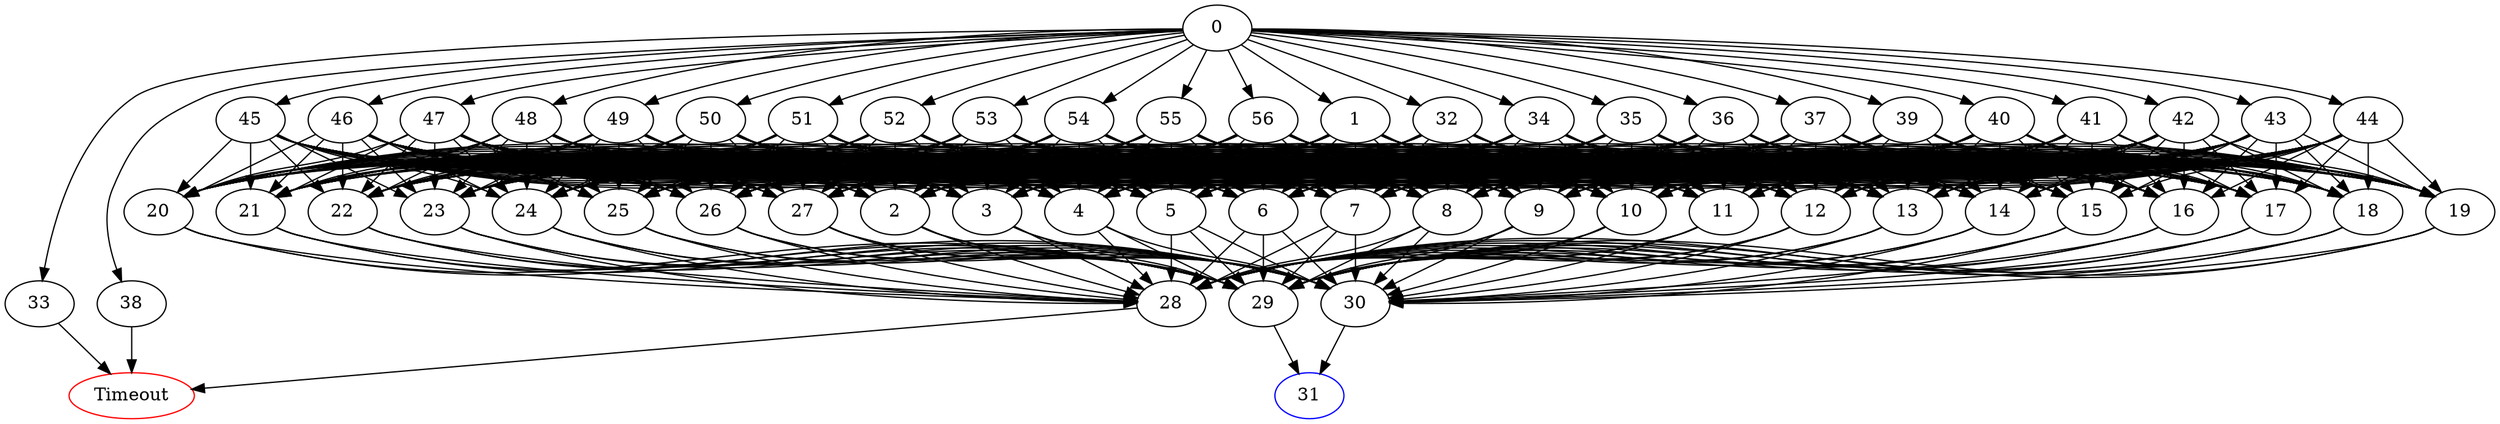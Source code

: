 digraph G {
	0 -> 1;
	0 -> 32;
	0 -> 33;
	0 -> 34;
	0 -> 35;
	0 -> 36;
	0 -> 37;
	0 -> 38;
	0 -> 39;
	0 -> 40;
	0 -> 41;
	0 -> 42;
	0 -> 43;
	0 -> 44;
	0 -> 45;
	0 -> 46;
	0 -> 47;
	0 -> 48;
	0 -> 49;
	0 -> 50;
	0 -> 51;
	0 -> 52;
	0 -> 53;
	0 -> 54;
	0 -> 55;
	0 -> 56;
	1 -> 2;
	1 -> 3;
	1 -> 4;
	1 -> 5;
	1 -> 6;
	1 -> 7;
	1 -> 8;
	1 -> 9;
	1 -> 10;
	1 -> 11;
	1 -> 12;
	1 -> 13;
	1 -> 14;
	1 -> 15;
	1 -> 16;
	1 -> 17;
	1 -> 18;
	1 -> 19;
	1 -> 20;
	1 -> 21;
	1 -> 22;
	1 -> 23;
	1 -> 24;
	1 -> 25;
	1 -> 26;
	1 -> 27;
	2 -> 28;
	2 -> 29;
	2 -> 30;
	3 -> 28;
	3 -> 29;
	3 -> 30;
	4 -> 28;
	4 -> 29;
	4 -> 30;
	5 -> 28;
	5 -> 29;
	5 -> 30;
	6 -> 28;
	6 -> 29;
	6 -> 30;
	7 -> 28;
	7 -> 29;
	7 -> 30;
	8 -> 28;
	8 -> 29;
	8 -> 30;
	9 -> 28;
	9 -> 29;
	9 -> 30;
	10 -> 28;
	10 -> 29;
	10 -> 30;
	11 -> 28;
	11 -> 29;
	11 -> 30;
	12 -> 28;
	12 -> 29;
	12 -> 30;
	13 -> 28;
	13 -> 29;
	13 -> 30;
	14 -> 28;
	14 -> 29;
	14 -> 30;
	15 -> 28;
	15 -> 29;
	15 -> 30;
	16 -> 28;
	16 -> 29;
	16 -> 30;
	17 -> 28;
	17 -> 29;
	17 -> 30;
	18 -> 28;
	18 -> 29;
	18 -> 30;
	19 -> 28;
	19 -> 29;
	19 -> 30;
	20 -> 28;
	20 -> 29;
	20 -> 30;
	21 -> 28;
	21 -> 29;
	21 -> 30;
	22 -> 28;
	22 -> 29;
	22 -> 30;
	23 -> 28;
	23 -> 29;
	23 -> 30;
	24 -> 28;
	24 -> 29;
	24 -> 30;
	25 -> 28;
	25 -> 29;
	25 -> 30;
	26 -> 28;
	26 -> 29;
	26 -> 30;
	27 -> 28;
	27 -> 29;
	27 -> 30;
	28 -> "Timeout";
Timeout [color=red];
	29 -> "31";
31 [color=blue];
	30 -> "31";
31 [color=blue];
	32 -> 2;
	32 -> 3;
	32 -> 4;
	32 -> 5;
	32 -> 6;
	32 -> 7;
	32 -> 8;
	32 -> 9;
	32 -> 10;
	32 -> 11;
	32 -> 12;
	32 -> 13;
	32 -> 14;
	32 -> 15;
	32 -> 16;
	32 -> 17;
	32 -> 18;
	32 -> 19;
	32 -> 20;
	32 -> 21;
	32 -> 22;
	32 -> 23;
	32 -> 24;
	32 -> 25;
	32 -> 26;
	32 -> 27;
	33 -> "Timeout";
Timeout [color=red];
	34 -> 2;
	34 -> 3;
	34 -> 4;
	34 -> 5;
	34 -> 6;
	34 -> 7;
	34 -> 8;
	34 -> 9;
	34 -> 10;
	34 -> 11;
	34 -> 12;
	34 -> 13;
	34 -> 14;
	34 -> 15;
	34 -> 16;
	34 -> 17;
	34 -> 18;
	34 -> 19;
	34 -> 20;
	34 -> 21;
	34 -> 22;
	34 -> 23;
	34 -> 24;
	34 -> 25;
	34 -> 26;
	34 -> 27;
	35 -> 2;
	35 -> 3;
	35 -> 4;
	35 -> 5;
	35 -> 6;
	35 -> 7;
	35 -> 8;
	35 -> 9;
	35 -> 10;
	35 -> 11;
	35 -> 12;
	35 -> 13;
	35 -> 14;
	35 -> 15;
	35 -> 16;
	35 -> 17;
	35 -> 18;
	35 -> 19;
	35 -> 20;
	35 -> 21;
	35 -> 22;
	35 -> 23;
	35 -> 24;
	35 -> 25;
	35 -> 26;
	35 -> 27;
	36 -> 2;
	36 -> 3;
	36 -> 4;
	36 -> 5;
	36 -> 6;
	36 -> 7;
	36 -> 8;
	36 -> 9;
	36 -> 10;
	36 -> 11;
	36 -> 12;
	36 -> 13;
	36 -> 14;
	36 -> 15;
	36 -> 16;
	36 -> 17;
	36 -> 18;
	36 -> 19;
	36 -> 20;
	36 -> 21;
	36 -> 22;
	36 -> 23;
	36 -> 24;
	36 -> 25;
	36 -> 26;
	36 -> 27;
	37 -> 2;
	37 -> 3;
	37 -> 4;
	37 -> 5;
	37 -> 6;
	37 -> 7;
	37 -> 8;
	37 -> 9;
	37 -> 10;
	37 -> 11;
	37 -> 12;
	37 -> 13;
	37 -> 14;
	37 -> 15;
	37 -> 16;
	37 -> 17;
	37 -> 18;
	37 -> 19;
	37 -> 20;
	37 -> 21;
	37 -> 22;
	37 -> 23;
	37 -> 24;
	37 -> 25;
	37 -> 26;
	37 -> 27;
	38 -> "Timeout";
Timeout [color=red];
	39 -> 2;
	39 -> 3;
	39 -> 4;
	39 -> 5;
	39 -> 6;
	39 -> 7;
	39 -> 8;
	39 -> 9;
	39 -> 10;
	39 -> 11;
	39 -> 12;
	39 -> 13;
	39 -> 14;
	39 -> 15;
	39 -> 16;
	39 -> 17;
	39 -> 18;
	39 -> 19;
	39 -> 20;
	39 -> 21;
	39 -> 22;
	39 -> 23;
	39 -> 24;
	39 -> 25;
	39 -> 26;
	39 -> 27;
	40 -> 2;
	40 -> 3;
	40 -> 4;
	40 -> 5;
	40 -> 6;
	40 -> 7;
	40 -> 8;
	40 -> 9;
	40 -> 10;
	40 -> 11;
	40 -> 12;
	40 -> 13;
	40 -> 14;
	40 -> 15;
	40 -> 16;
	40 -> 17;
	40 -> 18;
	40 -> 19;
	40 -> 20;
	40 -> 21;
	40 -> 22;
	40 -> 23;
	40 -> 24;
	40 -> 25;
	40 -> 26;
	40 -> 27;
	41 -> 2;
	41 -> 3;
	41 -> 4;
	41 -> 5;
	41 -> 6;
	41 -> 7;
	41 -> 8;
	41 -> 9;
	41 -> 10;
	41 -> 11;
	41 -> 12;
	41 -> 13;
	41 -> 14;
	41 -> 15;
	41 -> 16;
	41 -> 17;
	41 -> 18;
	41 -> 19;
	41 -> 20;
	41 -> 21;
	41 -> 22;
	41 -> 23;
	41 -> 24;
	41 -> 25;
	41 -> 26;
	41 -> 27;
	42 -> 2;
	42 -> 3;
	42 -> 4;
	42 -> 5;
	42 -> 6;
	42 -> 7;
	42 -> 8;
	42 -> 9;
	42 -> 10;
	42 -> 11;
	42 -> 12;
	42 -> 13;
	42 -> 14;
	42 -> 15;
	42 -> 16;
	42 -> 17;
	42 -> 18;
	42 -> 19;
	42 -> 20;
	42 -> 21;
	42 -> 22;
	42 -> 23;
	42 -> 24;
	42 -> 25;
	42 -> 26;
	42 -> 27;
	43 -> 2;
	43 -> 3;
	43 -> 4;
	43 -> 5;
	43 -> 6;
	43 -> 7;
	43 -> 8;
	43 -> 9;
	43 -> 10;
	43 -> 11;
	43 -> 12;
	43 -> 13;
	43 -> 14;
	43 -> 15;
	43 -> 16;
	43 -> 17;
	43 -> 18;
	43 -> 19;
	43 -> 20;
	43 -> 21;
	43 -> 22;
	43 -> 23;
	43 -> 24;
	43 -> 25;
	43 -> 26;
	43 -> 27;
	44 -> 2;
	44 -> 3;
	44 -> 4;
	44 -> 5;
	44 -> 6;
	44 -> 7;
	44 -> 8;
	44 -> 9;
	44 -> 10;
	44 -> 11;
	44 -> 12;
	44 -> 13;
	44 -> 14;
	44 -> 15;
	44 -> 16;
	44 -> 17;
	44 -> 18;
	44 -> 19;
	44 -> 20;
	44 -> 21;
	44 -> 22;
	44 -> 23;
	44 -> 24;
	44 -> 25;
	44 -> 26;
	44 -> 27;
	45 -> 2;
	45 -> 3;
	45 -> 4;
	45 -> 5;
	45 -> 6;
	45 -> 7;
	45 -> 8;
	45 -> 9;
	45 -> 10;
	45 -> 11;
	45 -> 12;
	45 -> 13;
	45 -> 14;
	45 -> 15;
	45 -> 16;
	45 -> 17;
	45 -> 18;
	45 -> 19;
	45 -> 20;
	45 -> 21;
	45 -> 22;
	45 -> 23;
	45 -> 24;
	45 -> 25;
	45 -> 26;
	45 -> 27;
	46 -> 2;
	46 -> 3;
	46 -> 4;
	46 -> 5;
	46 -> 6;
	46 -> 7;
	46 -> 8;
	46 -> 9;
	46 -> 10;
	46 -> 11;
	46 -> 12;
	46 -> 13;
	46 -> 14;
	46 -> 15;
	46 -> 16;
	46 -> 17;
	46 -> 18;
	46 -> 19;
	46 -> 20;
	46 -> 21;
	46 -> 22;
	46 -> 23;
	46 -> 24;
	46 -> 25;
	46 -> 26;
	46 -> 27;
	47 -> 2;
	47 -> 3;
	47 -> 4;
	47 -> 5;
	47 -> 6;
	47 -> 7;
	47 -> 8;
	47 -> 9;
	47 -> 10;
	47 -> 11;
	47 -> 12;
	47 -> 13;
	47 -> 14;
	47 -> 15;
	47 -> 16;
	47 -> 17;
	47 -> 18;
	47 -> 19;
	47 -> 20;
	47 -> 21;
	47 -> 22;
	47 -> 23;
	47 -> 24;
	47 -> 25;
	47 -> 26;
	47 -> 27;
	48 -> 2;
	48 -> 3;
	48 -> 4;
	48 -> 5;
	48 -> 6;
	48 -> 7;
	48 -> 8;
	48 -> 9;
	48 -> 10;
	48 -> 11;
	48 -> 12;
	48 -> 13;
	48 -> 14;
	48 -> 15;
	48 -> 16;
	48 -> 17;
	48 -> 18;
	48 -> 19;
	48 -> 20;
	48 -> 21;
	48 -> 22;
	48 -> 23;
	48 -> 24;
	48 -> 25;
	48 -> 26;
	48 -> 27;
	49 -> 2;
	49 -> 3;
	49 -> 4;
	49 -> 5;
	49 -> 6;
	49 -> 7;
	49 -> 8;
	49 -> 9;
	49 -> 10;
	49 -> 11;
	49 -> 12;
	49 -> 13;
	49 -> 14;
	49 -> 15;
	49 -> 16;
	49 -> 17;
	49 -> 18;
	49 -> 19;
	49 -> 20;
	49 -> 21;
	49 -> 22;
	49 -> 23;
	49 -> 24;
	49 -> 25;
	49 -> 26;
	49 -> 27;
	50 -> 2;
	50 -> 3;
	50 -> 4;
	50 -> 5;
	50 -> 6;
	50 -> 7;
	50 -> 8;
	50 -> 9;
	50 -> 10;
	50 -> 11;
	50 -> 12;
	50 -> 13;
	50 -> 14;
	50 -> 15;
	50 -> 16;
	50 -> 17;
	50 -> 18;
	50 -> 19;
	50 -> 20;
	50 -> 21;
	50 -> 22;
	50 -> 23;
	50 -> 24;
	50 -> 25;
	50 -> 26;
	50 -> 27;
	51 -> 2;
	51 -> 3;
	51 -> 4;
	51 -> 5;
	51 -> 6;
	51 -> 7;
	51 -> 8;
	51 -> 9;
	51 -> 10;
	51 -> 11;
	51 -> 12;
	51 -> 13;
	51 -> 14;
	51 -> 15;
	51 -> 16;
	51 -> 17;
	51 -> 18;
	51 -> 19;
	51 -> 20;
	51 -> 21;
	51 -> 22;
	51 -> 23;
	51 -> 24;
	51 -> 25;
	51 -> 26;
	51 -> 27;
	52 -> 2;
	52 -> 3;
	52 -> 4;
	52 -> 5;
	52 -> 6;
	52 -> 7;
	52 -> 8;
	52 -> 9;
	52 -> 10;
	52 -> 11;
	52 -> 12;
	52 -> 13;
	52 -> 14;
	52 -> 15;
	52 -> 16;
	52 -> 17;
	52 -> 18;
	52 -> 19;
	52 -> 20;
	52 -> 21;
	52 -> 22;
	52 -> 23;
	52 -> 24;
	52 -> 25;
	52 -> 26;
	52 -> 27;
	53 -> 2;
	53 -> 3;
	53 -> 4;
	53 -> 5;
	53 -> 6;
	53 -> 7;
	53 -> 8;
	53 -> 9;
	53 -> 10;
	53 -> 11;
	53 -> 12;
	53 -> 13;
	53 -> 14;
	53 -> 15;
	53 -> 16;
	53 -> 17;
	53 -> 18;
	53 -> 19;
	53 -> 20;
	53 -> 21;
	53 -> 22;
	53 -> 23;
	53 -> 24;
	53 -> 25;
	53 -> 26;
	53 -> 27;
	54 -> 2;
	54 -> 3;
	54 -> 4;
	54 -> 5;
	54 -> 6;
	54 -> 7;
	54 -> 8;
	54 -> 9;
	54 -> 10;
	54 -> 11;
	54 -> 12;
	54 -> 13;
	54 -> 14;
	54 -> 15;
	54 -> 16;
	54 -> 17;
	54 -> 18;
	54 -> 19;
	54 -> 20;
	54 -> 21;
	54 -> 22;
	54 -> 23;
	54 -> 24;
	54 -> 25;
	54 -> 26;
	54 -> 27;
	55 -> 2;
	55 -> 3;
	55 -> 4;
	55 -> 5;
	55 -> 6;
	55 -> 7;
	55 -> 8;
	55 -> 9;
	55 -> 10;
	55 -> 11;
	55 -> 12;
	55 -> 13;
	55 -> 14;
	55 -> 15;
	55 -> 16;
	55 -> 17;
	55 -> 18;
	55 -> 19;
	55 -> 20;
	55 -> 21;
	55 -> 22;
	55 -> 23;
	55 -> 24;
	55 -> 25;
	55 -> 26;
	55 -> 27;
	56 -> 2;
	56 -> 3;
	56 -> 4;
	56 -> 5;
	56 -> 6;
	56 -> 7;
	56 -> 8;
	56 -> 9;
	56 -> 10;
	56 -> 11;
	56 -> 12;
	56 -> 13;
	56 -> 14;
	56 -> 15;
	56 -> 16;
	56 -> 17;
	56 -> 18;
	56 -> 19;
	56 -> 20;
	56 -> 21;
	56 -> 22;
	56 -> 23;
	56 -> 24;
	56 -> 25;
	56 -> 26;
	56 -> 27;
}